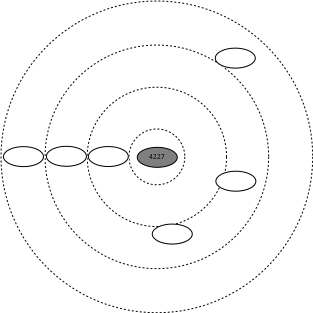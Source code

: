 <?xml version="1.0" encoding="UTF-8"?>
<dia:diagram xmlns:dia="http://www.lysator.liu.se/~alla/dia/">
  <dia:layer name="Hintergrund" visible="true">
    <dia:object type="Standard - Ellipse" version="0" id="O0">
      <dia:attribute name="obj_pos">
        <dia:point val="-6.846,-9.049"/>
      </dia:attribute>
      <dia:attribute name="obj_bb">
        <dia:rectangle val="-6.846,-9.049;8.739,6.536"/>
      </dia:attribute>
      <dia:attribute name="elem_corner">
        <dia:point val="-6.846,-9.049"/>
      </dia:attribute>
      <dia:attribute name="elem_width">
        <dia:real val="15.586"/>
      </dia:attribute>
      <dia:attribute name="elem_height">
        <dia:real val="15.586"/>
      </dia:attribute>
      <dia:attribute name="border_width">
        <dia:real val="0"/>
      </dia:attribute>
      <dia:attribute name="show_background">
        <dia:boolean val="false"/>
      </dia:attribute>
      <dia:attribute name="aspect">
        <dia:enum val="2"/>
      </dia:attribute>
      <dia:attribute name="line_style">
        <dia:enum val="1"/>
      </dia:attribute>
      <dia:attribute name="dashlength">
        <dia:real val="0.1"/>
      </dia:attribute>
    </dia:object>
    <dia:object type="Standard - Ellipse" version="0" id="O1">
      <dia:attribute name="obj_pos">
        <dia:point val="-4.643,-6.846"/>
      </dia:attribute>
      <dia:attribute name="obj_bb">
        <dia:rectangle val="-4.643,-6.846;6.538,4.335"/>
      </dia:attribute>
      <dia:attribute name="elem_corner">
        <dia:point val="-4.643,-6.846"/>
      </dia:attribute>
      <dia:attribute name="elem_width">
        <dia:real val="11.18"/>
      </dia:attribute>
      <dia:attribute name="elem_height">
        <dia:real val="11.18"/>
      </dia:attribute>
      <dia:attribute name="border_width">
        <dia:real val="0"/>
      </dia:attribute>
      <dia:attribute name="show_background">
        <dia:boolean val="false"/>
      </dia:attribute>
      <dia:attribute name="aspect">
        <dia:enum val="2"/>
      </dia:attribute>
      <dia:attribute name="line_style">
        <dia:enum val="1"/>
      </dia:attribute>
      <dia:attribute name="dashlength">
        <dia:real val="0.1"/>
      </dia:attribute>
    </dia:object>
    <dia:object type="Standard - Ellipse" version="0" id="O2">
      <dia:attribute name="obj_pos">
        <dia:point val="-2.536,-4.739"/>
      </dia:attribute>
      <dia:attribute name="obj_bb">
        <dia:rectangle val="-2.536,-4.739;4.432,2.229"/>
      </dia:attribute>
      <dia:attribute name="elem_corner">
        <dia:point val="-2.536,-4.739"/>
      </dia:attribute>
      <dia:attribute name="elem_width">
        <dia:real val="6.968"/>
      </dia:attribute>
      <dia:attribute name="elem_height">
        <dia:real val="6.968"/>
      </dia:attribute>
      <dia:attribute name="border_width">
        <dia:real val="0"/>
      </dia:attribute>
      <dia:attribute name="show_background">
        <dia:boolean val="false"/>
      </dia:attribute>
      <dia:attribute name="aspect">
        <dia:enum val="2"/>
      </dia:attribute>
      <dia:attribute name="line_style">
        <dia:enum val="1"/>
      </dia:attribute>
      <dia:attribute name="dashlength">
        <dia:real val="0.1"/>
      </dia:attribute>
    </dia:object>
    <dia:object type="Standard - Ellipse" version="0" id="O3">
      <dia:attribute name="obj_pos">
        <dia:point val="-0.447,-2.65"/>
      </dia:attribute>
      <dia:attribute name="obj_bb">
        <dia:rectangle val="-0.447,-2.65;2.344,0.141"/>
      </dia:attribute>
      <dia:attribute name="elem_corner">
        <dia:point val="-0.447,-2.65"/>
      </dia:attribute>
      <dia:attribute name="elem_width">
        <dia:real val="2.791"/>
      </dia:attribute>
      <dia:attribute name="elem_height">
        <dia:real val="2.791"/>
      </dia:attribute>
      <dia:attribute name="border_width">
        <dia:real val="0"/>
      </dia:attribute>
      <dia:attribute name="show_background">
        <dia:boolean val="false"/>
      </dia:attribute>
      <dia:attribute name="aspect">
        <dia:enum val="2"/>
      </dia:attribute>
      <dia:attribute name="line_style">
        <dia:enum val="1"/>
      </dia:attribute>
      <dia:attribute name="dashlength">
        <dia:real val="0.1"/>
      </dia:attribute>
    </dia:object>
    <dia:object type="Standard - Ellipse" version="0" id="O4">
      <dia:attribute name="obj_pos">
        <dia:point val="0,-1.696"/>
      </dia:attribute>
      <dia:attribute name="obj_bb">
        <dia:rectangle val="0,-1.696;2,-0.696"/>
      </dia:attribute>
      <dia:attribute name="elem_corner">
        <dia:point val="0,-1.696"/>
      </dia:attribute>
      <dia:attribute name="elem_width">
        <dia:real val="2"/>
      </dia:attribute>
      <dia:attribute name="elem_height">
        <dia:real val="1"/>
      </dia:attribute>
      <dia:attribute name="border_width">
        <dia:real val="0"/>
      </dia:attribute>
      <dia:attribute name="border_color">
        <dia:color val="#ffffff"/>
      </dia:attribute>
      <dia:attribute name="inner_color">
        <dia:color val="#bfbfbf"/>
      </dia:attribute>
    </dia:object>
    <dia:object type="Standard - Ellipse" version="0" id="O5">
      <dia:attribute name="obj_pos">
        <dia:point val="-0.033,-1.733"/>
      </dia:attribute>
      <dia:attribute name="obj_bb">
        <dia:rectangle val="-0.033,-1.733;1.967,-0.733"/>
      </dia:attribute>
      <dia:attribute name="elem_corner">
        <dia:point val="-0.033,-1.733"/>
      </dia:attribute>
      <dia:attribute name="elem_width">
        <dia:real val="2"/>
      </dia:attribute>
      <dia:attribute name="elem_height">
        <dia:real val="1"/>
      </dia:attribute>
      <dia:attribute name="border_width">
        <dia:real val="0"/>
      </dia:attribute>
      <dia:attribute name="inner_color">
        <dia:color val="#7f7f7f"/>
      </dia:attribute>
    </dia:object>
    <dia:object type="Standard - Text" version="1" id="O6">
      <dia:attribute name="obj_pos">
        <dia:point val="0.557,-1.147"/>
      </dia:attribute>
      <dia:attribute name="obj_bb">
        <dia:rectangle val="0.547,-1.49;1.387,-0.976"/>
      </dia:attribute>
      <dia:attribute name="text">
        <dia:composite type="text">
          <dia:attribute name="string">
            <dia:string>#4227#</dia:string>
          </dia:attribute>
          <dia:attribute name="font">
            <dia:font family="sans" style="0" name="Helvetica"/>
          </dia:attribute>
          <dia:attribute name="height">
            <dia:real val="0.4"/>
          </dia:attribute>
          <dia:attribute name="pos">
            <dia:point val="0.557,-1.147"/>
          </dia:attribute>
          <dia:attribute name="color">
            <dia:color val="#000000"/>
          </dia:attribute>
          <dia:attribute name="alignment">
            <dia:enum val="0"/>
          </dia:attribute>
        </dia:composite>
      </dia:attribute>
      <dia:attribute name="valign">
        <dia:enum val="3"/>
      </dia:attribute>
    </dia:object>
    <dia:group>
      <dia:object type="Standard - Ellipse" version="0" id="O7">
        <dia:attribute name="obj_pos">
          <dia:point val="-4.541,-1.747"/>
        </dia:attribute>
        <dia:attribute name="obj_bb">
          <dia:rectangle val="-4.541,-1.747;-2.541,-0.747"/>
        </dia:attribute>
        <dia:attribute name="elem_corner">
          <dia:point val="-4.541,-1.747"/>
        </dia:attribute>
        <dia:attribute name="elem_width">
          <dia:real val="2"/>
        </dia:attribute>
        <dia:attribute name="elem_height">
          <dia:real val="1"/>
        </dia:attribute>
        <dia:attribute name="border_width">
          <dia:real val="0"/>
        </dia:attribute>
        <dia:attribute name="border_color">
          <dia:color val="#ffffff"/>
        </dia:attribute>
        <dia:attribute name="inner_color">
          <dia:color val="#bfbfbf"/>
        </dia:attribute>
      </dia:object>
      <dia:object type="Standard - Ellipse" version="0" id="O8">
        <dia:attribute name="obj_pos">
          <dia:point val="-4.574,-1.784"/>
        </dia:attribute>
        <dia:attribute name="obj_bb">
          <dia:rectangle val="-4.574,-1.784;-2.574,-0.784"/>
        </dia:attribute>
        <dia:attribute name="elem_corner">
          <dia:point val="-4.574,-1.784"/>
        </dia:attribute>
        <dia:attribute name="elem_width">
          <dia:real val="2"/>
        </dia:attribute>
        <dia:attribute name="elem_height">
          <dia:real val="1"/>
        </dia:attribute>
        <dia:attribute name="border_width">
          <dia:real val="0"/>
        </dia:attribute>
      </dia:object>
    </dia:group>
    <dia:group>
      <dia:object type="Standard - Ellipse" version="0" id="O9">
        <dia:attribute name="obj_pos">
          <dia:point val="-6.688,-1.731"/>
        </dia:attribute>
        <dia:attribute name="obj_bb">
          <dia:rectangle val="-6.688,-1.731;-4.688,-0.731"/>
        </dia:attribute>
        <dia:attribute name="elem_corner">
          <dia:point val="-6.688,-1.731"/>
        </dia:attribute>
        <dia:attribute name="elem_width">
          <dia:real val="2"/>
        </dia:attribute>
        <dia:attribute name="elem_height">
          <dia:real val="1"/>
        </dia:attribute>
        <dia:attribute name="border_width">
          <dia:real val="0"/>
        </dia:attribute>
        <dia:attribute name="border_color">
          <dia:color val="#ffffff"/>
        </dia:attribute>
        <dia:attribute name="inner_color">
          <dia:color val="#bfbfbf"/>
        </dia:attribute>
      </dia:object>
      <dia:object type="Standard - Ellipse" version="0" id="O10">
        <dia:attribute name="obj_pos">
          <dia:point val="-6.722,-1.768"/>
        </dia:attribute>
        <dia:attribute name="obj_bb">
          <dia:rectangle val="-6.722,-1.768;-4.722,-0.768"/>
        </dia:attribute>
        <dia:attribute name="elem_corner">
          <dia:point val="-6.722,-1.768"/>
        </dia:attribute>
        <dia:attribute name="elem_width">
          <dia:real val="2"/>
        </dia:attribute>
        <dia:attribute name="elem_height">
          <dia:real val="1"/>
        </dia:attribute>
        <dia:attribute name="border_width">
          <dia:real val="0"/>
        </dia:attribute>
      </dia:object>
    </dia:group>
    <dia:group>
      <dia:object type="Standard - Ellipse" version="0" id="O11">
        <dia:attribute name="obj_pos">
          <dia:point val="-2.447,-1.735"/>
        </dia:attribute>
        <dia:attribute name="obj_bb">
          <dia:rectangle val="-2.447,-1.735;-0.447,-0.735"/>
        </dia:attribute>
        <dia:attribute name="elem_corner">
          <dia:point val="-2.447,-1.735"/>
        </dia:attribute>
        <dia:attribute name="elem_width">
          <dia:real val="2"/>
        </dia:attribute>
        <dia:attribute name="elem_height">
          <dia:real val="1"/>
        </dia:attribute>
        <dia:attribute name="border_width">
          <dia:real val="0"/>
        </dia:attribute>
        <dia:attribute name="border_color">
          <dia:color val="#ffffff"/>
        </dia:attribute>
        <dia:attribute name="inner_color">
          <dia:color val="#bfbfbf"/>
        </dia:attribute>
      </dia:object>
      <dia:object type="Standard - Ellipse" version="0" id="O12">
        <dia:attribute name="obj_pos">
          <dia:point val="-2.48,-1.772"/>
        </dia:attribute>
        <dia:attribute name="obj_bb">
          <dia:rectangle val="-2.48,-1.772;-0.48,-0.772"/>
        </dia:attribute>
        <dia:attribute name="elem_corner">
          <dia:point val="-2.48,-1.772"/>
        </dia:attribute>
        <dia:attribute name="elem_width">
          <dia:real val="2"/>
        </dia:attribute>
        <dia:attribute name="elem_height">
          <dia:real val="1"/>
        </dia:attribute>
        <dia:attribute name="border_width">
          <dia:real val="0"/>
        </dia:attribute>
      </dia:object>
    </dia:group>
    <dia:group>
      <dia:object type="Standard - Ellipse" version="0" id="O13">
        <dia:attribute name="obj_pos">
          <dia:point val="0.75,2.141"/>
        </dia:attribute>
        <dia:attribute name="obj_bb">
          <dia:rectangle val="0.75,2.141;2.75,3.141"/>
        </dia:attribute>
        <dia:attribute name="elem_corner">
          <dia:point val="0.75,2.141"/>
        </dia:attribute>
        <dia:attribute name="elem_width">
          <dia:real val="2"/>
        </dia:attribute>
        <dia:attribute name="elem_height">
          <dia:real val="1"/>
        </dia:attribute>
        <dia:attribute name="border_width">
          <dia:real val="0"/>
        </dia:attribute>
        <dia:attribute name="border_color">
          <dia:color val="#ffffff"/>
        </dia:attribute>
        <dia:attribute name="inner_color">
          <dia:color val="#bfbfbf"/>
        </dia:attribute>
      </dia:object>
      <dia:object type="Standard - Ellipse" version="0" id="O14">
        <dia:attribute name="obj_pos">
          <dia:point val="0.717,2.104"/>
        </dia:attribute>
        <dia:attribute name="obj_bb">
          <dia:rectangle val="0.717,2.104;2.717,3.104"/>
        </dia:attribute>
        <dia:attribute name="elem_corner">
          <dia:point val="0.717,2.104"/>
        </dia:attribute>
        <dia:attribute name="elem_width">
          <dia:real val="2"/>
        </dia:attribute>
        <dia:attribute name="elem_height">
          <dia:real val="1"/>
        </dia:attribute>
        <dia:attribute name="border_width">
          <dia:real val="0"/>
        </dia:attribute>
      </dia:object>
    </dia:group>
    <dia:group>
      <dia:object type="Standard - Ellipse" version="0" id="O15">
        <dia:attribute name="obj_pos">
          <dia:point val="3.901,-6.656"/>
        </dia:attribute>
        <dia:attribute name="obj_bb">
          <dia:rectangle val="3.901,-6.656;5.901,-5.656"/>
        </dia:attribute>
        <dia:attribute name="elem_corner">
          <dia:point val="3.901,-6.656"/>
        </dia:attribute>
        <dia:attribute name="elem_width">
          <dia:real val="2"/>
        </dia:attribute>
        <dia:attribute name="elem_height">
          <dia:real val="1"/>
        </dia:attribute>
        <dia:attribute name="border_width">
          <dia:real val="0"/>
        </dia:attribute>
        <dia:attribute name="border_color">
          <dia:color val="#ffffff"/>
        </dia:attribute>
        <dia:attribute name="inner_color">
          <dia:color val="#bfbfbf"/>
        </dia:attribute>
      </dia:object>
      <dia:object type="Standard - Ellipse" version="0" id="O16">
        <dia:attribute name="obj_pos">
          <dia:point val="3.868,-6.693"/>
        </dia:attribute>
        <dia:attribute name="obj_bb">
          <dia:rectangle val="3.868,-6.693;5.868,-5.693"/>
        </dia:attribute>
        <dia:attribute name="elem_corner">
          <dia:point val="3.868,-6.693"/>
        </dia:attribute>
        <dia:attribute name="elem_width">
          <dia:real val="2"/>
        </dia:attribute>
        <dia:attribute name="elem_height">
          <dia:real val="1"/>
        </dia:attribute>
        <dia:attribute name="border_width">
          <dia:real val="0"/>
        </dia:attribute>
      </dia:object>
    </dia:group>
    <dia:group>
      <dia:object type="Standard - Ellipse" version="0" id="O17">
        <dia:attribute name="obj_pos">
          <dia:point val="3.93,-0.502"/>
        </dia:attribute>
        <dia:attribute name="obj_bb">
          <dia:rectangle val="3.93,-0.502;5.93,0.498"/>
        </dia:attribute>
        <dia:attribute name="elem_corner">
          <dia:point val="3.93,-0.502"/>
        </dia:attribute>
        <dia:attribute name="elem_width">
          <dia:real val="2"/>
        </dia:attribute>
        <dia:attribute name="elem_height">
          <dia:real val="1"/>
        </dia:attribute>
        <dia:attribute name="border_width">
          <dia:real val="0"/>
        </dia:attribute>
        <dia:attribute name="border_color">
          <dia:color val="#ffffff"/>
        </dia:attribute>
        <dia:attribute name="inner_color">
          <dia:color val="#bfbfbf"/>
        </dia:attribute>
      </dia:object>
      <dia:object type="Standard - Ellipse" version="0" id="O18">
        <dia:attribute name="obj_pos">
          <dia:point val="3.897,-0.539"/>
        </dia:attribute>
        <dia:attribute name="obj_bb">
          <dia:rectangle val="3.897,-0.539;5.897,0.461"/>
        </dia:attribute>
        <dia:attribute name="elem_corner">
          <dia:point val="3.897,-0.539"/>
        </dia:attribute>
        <dia:attribute name="elem_width">
          <dia:real val="2"/>
        </dia:attribute>
        <dia:attribute name="elem_height">
          <dia:real val="1"/>
        </dia:attribute>
        <dia:attribute name="border_width">
          <dia:real val="0"/>
        </dia:attribute>
      </dia:object>
    </dia:group>
  </dia:layer>
</dia:diagram>
